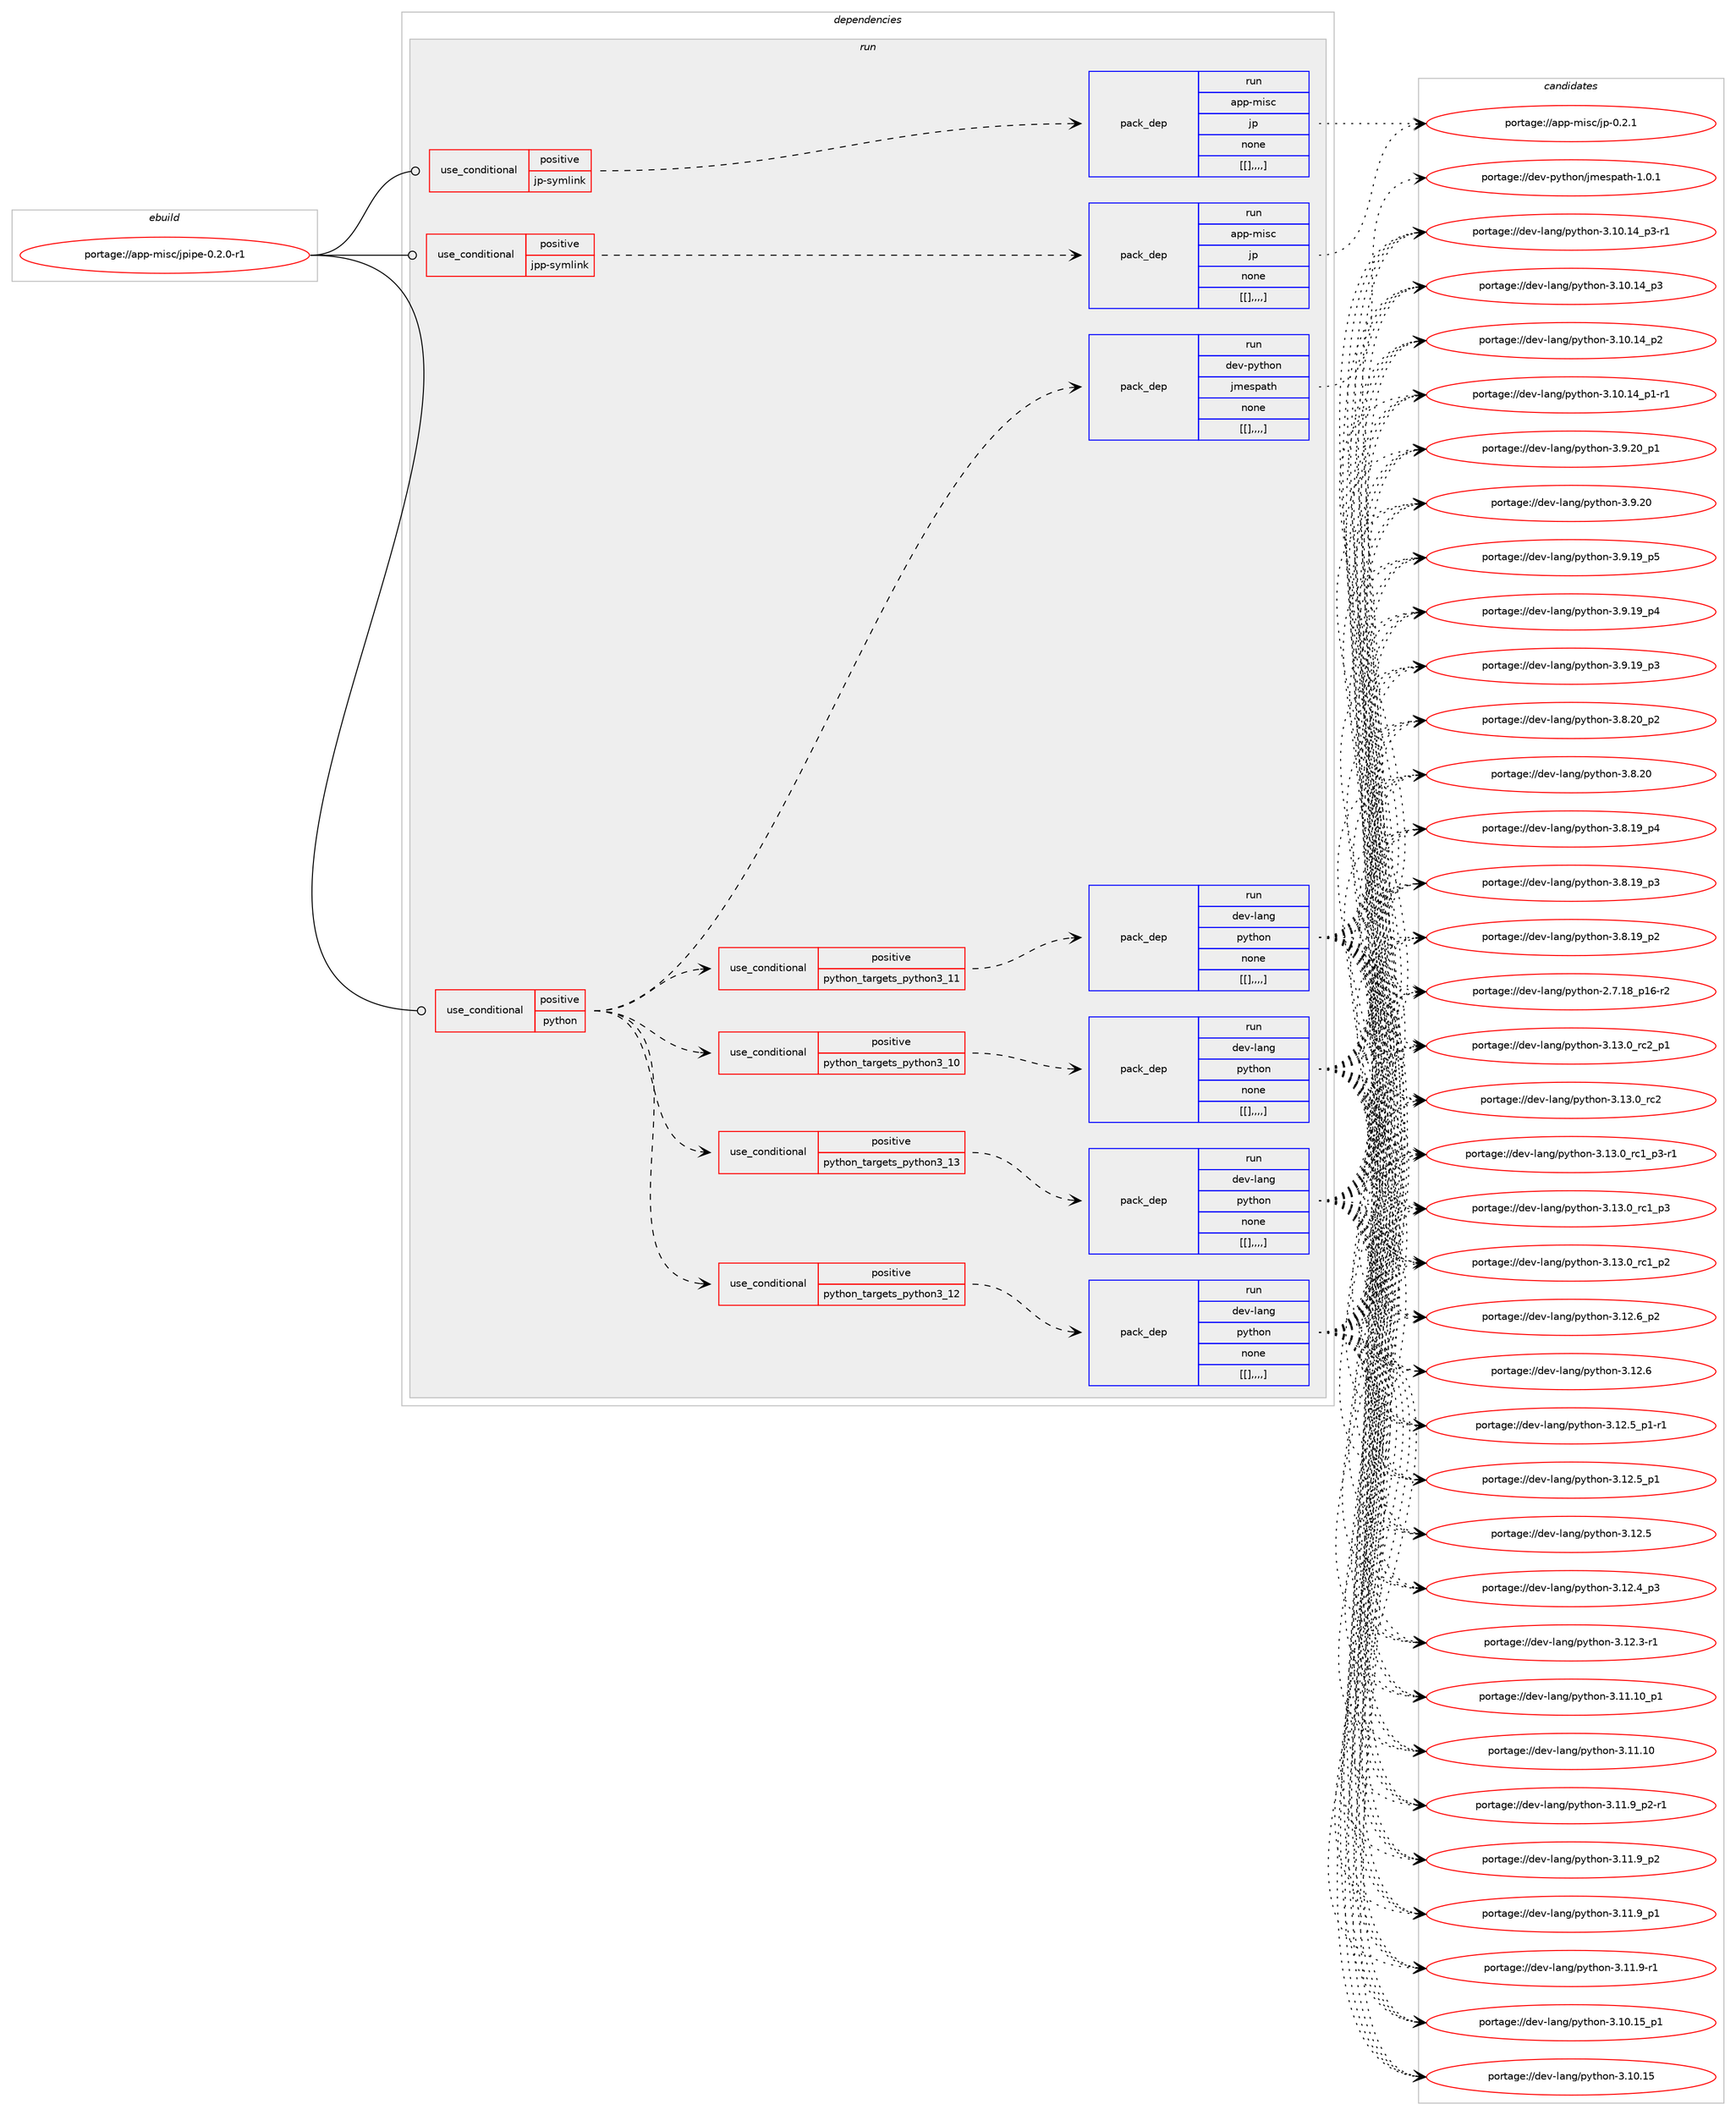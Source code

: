 digraph prolog {

# *************
# Graph options
# *************

newrank=true;
concentrate=true;
compound=true;
graph [rankdir=LR,fontname=Helvetica,fontsize=10,ranksep=1.5];#, ranksep=2.5, nodesep=0.2];
edge  [arrowhead=vee];
node  [fontname=Helvetica,fontsize=10];

# **********
# The ebuild
# **********

subgraph cluster_leftcol {
color=gray;
label=<<i>ebuild</i>>;
id [label="portage://app-misc/jpipe-0.2.0-r1", color=red, width=4, href="../app-misc/jpipe-0.2.0-r1.svg"];
}

# ****************
# The dependencies
# ****************

subgraph cluster_midcol {
color=gray;
label=<<i>dependencies</i>>;
subgraph cluster_compile {
fillcolor="#eeeeee";
style=filled;
label=<<i>compile</i>>;
}
subgraph cluster_compileandrun {
fillcolor="#eeeeee";
style=filled;
label=<<i>compile and run</i>>;
}
subgraph cluster_run {
fillcolor="#eeeeee";
style=filled;
label=<<i>run</i>>;
subgraph cond12513 {
dependency42598 [label=<<TABLE BORDER="0" CELLBORDER="1" CELLSPACING="0" CELLPADDING="4"><TR><TD ROWSPAN="3" CELLPADDING="10">use_conditional</TD></TR><TR><TD>positive</TD></TR><TR><TD>jp-symlink</TD></TR></TABLE>>, shape=none, color=red];
subgraph pack29690 {
dependency42599 [label=<<TABLE BORDER="0" CELLBORDER="1" CELLSPACING="0" CELLPADDING="4" WIDTH="220"><TR><TD ROWSPAN="6" CELLPADDING="30">pack_dep</TD></TR><TR><TD WIDTH="110">run</TD></TR><TR><TD>app-misc</TD></TR><TR><TD>jp</TD></TR><TR><TD>none</TD></TR><TR><TD>[[],,,,]</TD></TR></TABLE>>, shape=none, color=blue];
}
dependency42598:e -> dependency42599:w [weight=20,style="dashed",arrowhead="vee"];
}
id:e -> dependency42598:w [weight=20,style="solid",arrowhead="odot"];
subgraph cond12514 {
dependency42600 [label=<<TABLE BORDER="0" CELLBORDER="1" CELLSPACING="0" CELLPADDING="4"><TR><TD ROWSPAN="3" CELLPADDING="10">use_conditional</TD></TR><TR><TD>positive</TD></TR><TR><TD>jpp-symlink</TD></TR></TABLE>>, shape=none, color=red];
subgraph pack29691 {
dependency42601 [label=<<TABLE BORDER="0" CELLBORDER="1" CELLSPACING="0" CELLPADDING="4" WIDTH="220"><TR><TD ROWSPAN="6" CELLPADDING="30">pack_dep</TD></TR><TR><TD WIDTH="110">run</TD></TR><TR><TD>app-misc</TD></TR><TR><TD>jp</TD></TR><TR><TD>none</TD></TR><TR><TD>[[],,,,]</TD></TR></TABLE>>, shape=none, color=blue];
}
dependency42600:e -> dependency42601:w [weight=20,style="dashed",arrowhead="vee"];
}
id:e -> dependency42600:w [weight=20,style="solid",arrowhead="odot"];
subgraph cond12515 {
dependency42602 [label=<<TABLE BORDER="0" CELLBORDER="1" CELLSPACING="0" CELLPADDING="4"><TR><TD ROWSPAN="3" CELLPADDING="10">use_conditional</TD></TR><TR><TD>positive</TD></TR><TR><TD>python</TD></TR></TABLE>>, shape=none, color=red];
subgraph cond12516 {
dependency42603 [label=<<TABLE BORDER="0" CELLBORDER="1" CELLSPACING="0" CELLPADDING="4"><TR><TD ROWSPAN="3" CELLPADDING="10">use_conditional</TD></TR><TR><TD>positive</TD></TR><TR><TD>python_targets_python3_10</TD></TR></TABLE>>, shape=none, color=red];
subgraph pack29692 {
dependency42604 [label=<<TABLE BORDER="0" CELLBORDER="1" CELLSPACING="0" CELLPADDING="4" WIDTH="220"><TR><TD ROWSPAN="6" CELLPADDING="30">pack_dep</TD></TR><TR><TD WIDTH="110">run</TD></TR><TR><TD>dev-lang</TD></TR><TR><TD>python</TD></TR><TR><TD>none</TD></TR><TR><TD>[[],,,,]</TD></TR></TABLE>>, shape=none, color=blue];
}
dependency42603:e -> dependency42604:w [weight=20,style="dashed",arrowhead="vee"];
}
dependency42602:e -> dependency42603:w [weight=20,style="dashed",arrowhead="vee"];
subgraph cond12517 {
dependency42605 [label=<<TABLE BORDER="0" CELLBORDER="1" CELLSPACING="0" CELLPADDING="4"><TR><TD ROWSPAN="3" CELLPADDING="10">use_conditional</TD></TR><TR><TD>positive</TD></TR><TR><TD>python_targets_python3_11</TD></TR></TABLE>>, shape=none, color=red];
subgraph pack29693 {
dependency42606 [label=<<TABLE BORDER="0" CELLBORDER="1" CELLSPACING="0" CELLPADDING="4" WIDTH="220"><TR><TD ROWSPAN="6" CELLPADDING="30">pack_dep</TD></TR><TR><TD WIDTH="110">run</TD></TR><TR><TD>dev-lang</TD></TR><TR><TD>python</TD></TR><TR><TD>none</TD></TR><TR><TD>[[],,,,]</TD></TR></TABLE>>, shape=none, color=blue];
}
dependency42605:e -> dependency42606:w [weight=20,style="dashed",arrowhead="vee"];
}
dependency42602:e -> dependency42605:w [weight=20,style="dashed",arrowhead="vee"];
subgraph cond12518 {
dependency42607 [label=<<TABLE BORDER="0" CELLBORDER="1" CELLSPACING="0" CELLPADDING="4"><TR><TD ROWSPAN="3" CELLPADDING="10">use_conditional</TD></TR><TR><TD>positive</TD></TR><TR><TD>python_targets_python3_12</TD></TR></TABLE>>, shape=none, color=red];
subgraph pack29694 {
dependency42608 [label=<<TABLE BORDER="0" CELLBORDER="1" CELLSPACING="0" CELLPADDING="4" WIDTH="220"><TR><TD ROWSPAN="6" CELLPADDING="30">pack_dep</TD></TR><TR><TD WIDTH="110">run</TD></TR><TR><TD>dev-lang</TD></TR><TR><TD>python</TD></TR><TR><TD>none</TD></TR><TR><TD>[[],,,,]</TD></TR></TABLE>>, shape=none, color=blue];
}
dependency42607:e -> dependency42608:w [weight=20,style="dashed",arrowhead="vee"];
}
dependency42602:e -> dependency42607:w [weight=20,style="dashed",arrowhead="vee"];
subgraph cond12519 {
dependency42609 [label=<<TABLE BORDER="0" CELLBORDER="1" CELLSPACING="0" CELLPADDING="4"><TR><TD ROWSPAN="3" CELLPADDING="10">use_conditional</TD></TR><TR><TD>positive</TD></TR><TR><TD>python_targets_python3_13</TD></TR></TABLE>>, shape=none, color=red];
subgraph pack29695 {
dependency42610 [label=<<TABLE BORDER="0" CELLBORDER="1" CELLSPACING="0" CELLPADDING="4" WIDTH="220"><TR><TD ROWSPAN="6" CELLPADDING="30">pack_dep</TD></TR><TR><TD WIDTH="110">run</TD></TR><TR><TD>dev-lang</TD></TR><TR><TD>python</TD></TR><TR><TD>none</TD></TR><TR><TD>[[],,,,]</TD></TR></TABLE>>, shape=none, color=blue];
}
dependency42609:e -> dependency42610:w [weight=20,style="dashed",arrowhead="vee"];
}
dependency42602:e -> dependency42609:w [weight=20,style="dashed",arrowhead="vee"];
subgraph pack29696 {
dependency42611 [label=<<TABLE BORDER="0" CELLBORDER="1" CELLSPACING="0" CELLPADDING="4" WIDTH="220"><TR><TD ROWSPAN="6" CELLPADDING="30">pack_dep</TD></TR><TR><TD WIDTH="110">run</TD></TR><TR><TD>dev-python</TD></TR><TR><TD>jmespath</TD></TR><TR><TD>none</TD></TR><TR><TD>[[],,,,]</TD></TR></TABLE>>, shape=none, color=blue];
}
dependency42602:e -> dependency42611:w [weight=20,style="dashed",arrowhead="vee"];
}
id:e -> dependency42602:w [weight=20,style="solid",arrowhead="odot"];
}
}

# **************
# The candidates
# **************

subgraph cluster_choices {
rank=same;
color=gray;
label=<<i>candidates</i>>;

subgraph choice29690 {
color=black;
nodesep=1;
choice97112112451091051159947106112454846504649 [label="portage://app-misc/jp-0.2.1", color=red, width=4,href="../app-misc/jp-0.2.1.svg"];
dependency42599:e -> choice97112112451091051159947106112454846504649:w [style=dotted,weight="100"];
}
subgraph choice29691 {
color=black;
nodesep=1;
choice97112112451091051159947106112454846504649 [label="portage://app-misc/jp-0.2.1", color=red, width=4,href="../app-misc/jp-0.2.1.svg"];
dependency42601:e -> choice97112112451091051159947106112454846504649:w [style=dotted,weight="100"];
}
subgraph choice29692 {
color=black;
nodesep=1;
choice100101118451089711010347112121116104111110455146495146489511499509511249 [label="portage://dev-lang/python-3.13.0_rc2_p1", color=red, width=4,href="../dev-lang/python-3.13.0_rc2_p1.svg"];
choice10010111845108971101034711212111610411111045514649514648951149950 [label="portage://dev-lang/python-3.13.0_rc2", color=red, width=4,href="../dev-lang/python-3.13.0_rc2.svg"];
choice1001011184510897110103471121211161041111104551464951464895114994995112514511449 [label="portage://dev-lang/python-3.13.0_rc1_p3-r1", color=red, width=4,href="../dev-lang/python-3.13.0_rc1_p3-r1.svg"];
choice100101118451089711010347112121116104111110455146495146489511499499511251 [label="portage://dev-lang/python-3.13.0_rc1_p3", color=red, width=4,href="../dev-lang/python-3.13.0_rc1_p3.svg"];
choice100101118451089711010347112121116104111110455146495146489511499499511250 [label="portage://dev-lang/python-3.13.0_rc1_p2", color=red, width=4,href="../dev-lang/python-3.13.0_rc1_p2.svg"];
choice100101118451089711010347112121116104111110455146495046549511250 [label="portage://dev-lang/python-3.12.6_p2", color=red, width=4,href="../dev-lang/python-3.12.6_p2.svg"];
choice10010111845108971101034711212111610411111045514649504654 [label="portage://dev-lang/python-3.12.6", color=red, width=4,href="../dev-lang/python-3.12.6.svg"];
choice1001011184510897110103471121211161041111104551464950465395112494511449 [label="portage://dev-lang/python-3.12.5_p1-r1", color=red, width=4,href="../dev-lang/python-3.12.5_p1-r1.svg"];
choice100101118451089711010347112121116104111110455146495046539511249 [label="portage://dev-lang/python-3.12.5_p1", color=red, width=4,href="../dev-lang/python-3.12.5_p1.svg"];
choice10010111845108971101034711212111610411111045514649504653 [label="portage://dev-lang/python-3.12.5", color=red, width=4,href="../dev-lang/python-3.12.5.svg"];
choice100101118451089711010347112121116104111110455146495046529511251 [label="portage://dev-lang/python-3.12.4_p3", color=red, width=4,href="../dev-lang/python-3.12.4_p3.svg"];
choice100101118451089711010347112121116104111110455146495046514511449 [label="portage://dev-lang/python-3.12.3-r1", color=red, width=4,href="../dev-lang/python-3.12.3-r1.svg"];
choice10010111845108971101034711212111610411111045514649494649489511249 [label="portage://dev-lang/python-3.11.10_p1", color=red, width=4,href="../dev-lang/python-3.11.10_p1.svg"];
choice1001011184510897110103471121211161041111104551464949464948 [label="portage://dev-lang/python-3.11.10", color=red, width=4,href="../dev-lang/python-3.11.10.svg"];
choice1001011184510897110103471121211161041111104551464949465795112504511449 [label="portage://dev-lang/python-3.11.9_p2-r1", color=red, width=4,href="../dev-lang/python-3.11.9_p2-r1.svg"];
choice100101118451089711010347112121116104111110455146494946579511250 [label="portage://dev-lang/python-3.11.9_p2", color=red, width=4,href="../dev-lang/python-3.11.9_p2.svg"];
choice100101118451089711010347112121116104111110455146494946579511249 [label="portage://dev-lang/python-3.11.9_p1", color=red, width=4,href="../dev-lang/python-3.11.9_p1.svg"];
choice100101118451089711010347112121116104111110455146494946574511449 [label="portage://dev-lang/python-3.11.9-r1", color=red, width=4,href="../dev-lang/python-3.11.9-r1.svg"];
choice10010111845108971101034711212111610411111045514649484649539511249 [label="portage://dev-lang/python-3.10.15_p1", color=red, width=4,href="../dev-lang/python-3.10.15_p1.svg"];
choice1001011184510897110103471121211161041111104551464948464953 [label="portage://dev-lang/python-3.10.15", color=red, width=4,href="../dev-lang/python-3.10.15.svg"];
choice100101118451089711010347112121116104111110455146494846495295112514511449 [label="portage://dev-lang/python-3.10.14_p3-r1", color=red, width=4,href="../dev-lang/python-3.10.14_p3-r1.svg"];
choice10010111845108971101034711212111610411111045514649484649529511251 [label="portage://dev-lang/python-3.10.14_p3", color=red, width=4,href="../dev-lang/python-3.10.14_p3.svg"];
choice10010111845108971101034711212111610411111045514649484649529511250 [label="portage://dev-lang/python-3.10.14_p2", color=red, width=4,href="../dev-lang/python-3.10.14_p2.svg"];
choice100101118451089711010347112121116104111110455146494846495295112494511449 [label="portage://dev-lang/python-3.10.14_p1-r1", color=red, width=4,href="../dev-lang/python-3.10.14_p1-r1.svg"];
choice100101118451089711010347112121116104111110455146574650489511249 [label="portage://dev-lang/python-3.9.20_p1", color=red, width=4,href="../dev-lang/python-3.9.20_p1.svg"];
choice10010111845108971101034711212111610411111045514657465048 [label="portage://dev-lang/python-3.9.20", color=red, width=4,href="../dev-lang/python-3.9.20.svg"];
choice100101118451089711010347112121116104111110455146574649579511253 [label="portage://dev-lang/python-3.9.19_p5", color=red, width=4,href="../dev-lang/python-3.9.19_p5.svg"];
choice100101118451089711010347112121116104111110455146574649579511252 [label="portage://dev-lang/python-3.9.19_p4", color=red, width=4,href="../dev-lang/python-3.9.19_p4.svg"];
choice100101118451089711010347112121116104111110455146574649579511251 [label="portage://dev-lang/python-3.9.19_p3", color=red, width=4,href="../dev-lang/python-3.9.19_p3.svg"];
choice100101118451089711010347112121116104111110455146564650489511250 [label="portage://dev-lang/python-3.8.20_p2", color=red, width=4,href="../dev-lang/python-3.8.20_p2.svg"];
choice10010111845108971101034711212111610411111045514656465048 [label="portage://dev-lang/python-3.8.20", color=red, width=4,href="../dev-lang/python-3.8.20.svg"];
choice100101118451089711010347112121116104111110455146564649579511252 [label="portage://dev-lang/python-3.8.19_p4", color=red, width=4,href="../dev-lang/python-3.8.19_p4.svg"];
choice100101118451089711010347112121116104111110455146564649579511251 [label="portage://dev-lang/python-3.8.19_p3", color=red, width=4,href="../dev-lang/python-3.8.19_p3.svg"];
choice100101118451089711010347112121116104111110455146564649579511250 [label="portage://dev-lang/python-3.8.19_p2", color=red, width=4,href="../dev-lang/python-3.8.19_p2.svg"];
choice100101118451089711010347112121116104111110455046554649569511249544511450 [label="portage://dev-lang/python-2.7.18_p16-r2", color=red, width=4,href="../dev-lang/python-2.7.18_p16-r2.svg"];
dependency42604:e -> choice100101118451089711010347112121116104111110455146495146489511499509511249:w [style=dotted,weight="100"];
dependency42604:e -> choice10010111845108971101034711212111610411111045514649514648951149950:w [style=dotted,weight="100"];
dependency42604:e -> choice1001011184510897110103471121211161041111104551464951464895114994995112514511449:w [style=dotted,weight="100"];
dependency42604:e -> choice100101118451089711010347112121116104111110455146495146489511499499511251:w [style=dotted,weight="100"];
dependency42604:e -> choice100101118451089711010347112121116104111110455146495146489511499499511250:w [style=dotted,weight="100"];
dependency42604:e -> choice100101118451089711010347112121116104111110455146495046549511250:w [style=dotted,weight="100"];
dependency42604:e -> choice10010111845108971101034711212111610411111045514649504654:w [style=dotted,weight="100"];
dependency42604:e -> choice1001011184510897110103471121211161041111104551464950465395112494511449:w [style=dotted,weight="100"];
dependency42604:e -> choice100101118451089711010347112121116104111110455146495046539511249:w [style=dotted,weight="100"];
dependency42604:e -> choice10010111845108971101034711212111610411111045514649504653:w [style=dotted,weight="100"];
dependency42604:e -> choice100101118451089711010347112121116104111110455146495046529511251:w [style=dotted,weight="100"];
dependency42604:e -> choice100101118451089711010347112121116104111110455146495046514511449:w [style=dotted,weight="100"];
dependency42604:e -> choice10010111845108971101034711212111610411111045514649494649489511249:w [style=dotted,weight="100"];
dependency42604:e -> choice1001011184510897110103471121211161041111104551464949464948:w [style=dotted,weight="100"];
dependency42604:e -> choice1001011184510897110103471121211161041111104551464949465795112504511449:w [style=dotted,weight="100"];
dependency42604:e -> choice100101118451089711010347112121116104111110455146494946579511250:w [style=dotted,weight="100"];
dependency42604:e -> choice100101118451089711010347112121116104111110455146494946579511249:w [style=dotted,weight="100"];
dependency42604:e -> choice100101118451089711010347112121116104111110455146494946574511449:w [style=dotted,weight="100"];
dependency42604:e -> choice10010111845108971101034711212111610411111045514649484649539511249:w [style=dotted,weight="100"];
dependency42604:e -> choice1001011184510897110103471121211161041111104551464948464953:w [style=dotted,weight="100"];
dependency42604:e -> choice100101118451089711010347112121116104111110455146494846495295112514511449:w [style=dotted,weight="100"];
dependency42604:e -> choice10010111845108971101034711212111610411111045514649484649529511251:w [style=dotted,weight="100"];
dependency42604:e -> choice10010111845108971101034711212111610411111045514649484649529511250:w [style=dotted,weight="100"];
dependency42604:e -> choice100101118451089711010347112121116104111110455146494846495295112494511449:w [style=dotted,weight="100"];
dependency42604:e -> choice100101118451089711010347112121116104111110455146574650489511249:w [style=dotted,weight="100"];
dependency42604:e -> choice10010111845108971101034711212111610411111045514657465048:w [style=dotted,weight="100"];
dependency42604:e -> choice100101118451089711010347112121116104111110455146574649579511253:w [style=dotted,weight="100"];
dependency42604:e -> choice100101118451089711010347112121116104111110455146574649579511252:w [style=dotted,weight="100"];
dependency42604:e -> choice100101118451089711010347112121116104111110455146574649579511251:w [style=dotted,weight="100"];
dependency42604:e -> choice100101118451089711010347112121116104111110455146564650489511250:w [style=dotted,weight="100"];
dependency42604:e -> choice10010111845108971101034711212111610411111045514656465048:w [style=dotted,weight="100"];
dependency42604:e -> choice100101118451089711010347112121116104111110455146564649579511252:w [style=dotted,weight="100"];
dependency42604:e -> choice100101118451089711010347112121116104111110455146564649579511251:w [style=dotted,weight="100"];
dependency42604:e -> choice100101118451089711010347112121116104111110455146564649579511250:w [style=dotted,weight="100"];
dependency42604:e -> choice100101118451089711010347112121116104111110455046554649569511249544511450:w [style=dotted,weight="100"];
}
subgraph choice29693 {
color=black;
nodesep=1;
choice100101118451089711010347112121116104111110455146495146489511499509511249 [label="portage://dev-lang/python-3.13.0_rc2_p1", color=red, width=4,href="../dev-lang/python-3.13.0_rc2_p1.svg"];
choice10010111845108971101034711212111610411111045514649514648951149950 [label="portage://dev-lang/python-3.13.0_rc2", color=red, width=4,href="../dev-lang/python-3.13.0_rc2.svg"];
choice1001011184510897110103471121211161041111104551464951464895114994995112514511449 [label="portage://dev-lang/python-3.13.0_rc1_p3-r1", color=red, width=4,href="../dev-lang/python-3.13.0_rc1_p3-r1.svg"];
choice100101118451089711010347112121116104111110455146495146489511499499511251 [label="portage://dev-lang/python-3.13.0_rc1_p3", color=red, width=4,href="../dev-lang/python-3.13.0_rc1_p3.svg"];
choice100101118451089711010347112121116104111110455146495146489511499499511250 [label="portage://dev-lang/python-3.13.0_rc1_p2", color=red, width=4,href="../dev-lang/python-3.13.0_rc1_p2.svg"];
choice100101118451089711010347112121116104111110455146495046549511250 [label="portage://dev-lang/python-3.12.6_p2", color=red, width=4,href="../dev-lang/python-3.12.6_p2.svg"];
choice10010111845108971101034711212111610411111045514649504654 [label="portage://dev-lang/python-3.12.6", color=red, width=4,href="../dev-lang/python-3.12.6.svg"];
choice1001011184510897110103471121211161041111104551464950465395112494511449 [label="portage://dev-lang/python-3.12.5_p1-r1", color=red, width=4,href="../dev-lang/python-3.12.5_p1-r1.svg"];
choice100101118451089711010347112121116104111110455146495046539511249 [label="portage://dev-lang/python-3.12.5_p1", color=red, width=4,href="../dev-lang/python-3.12.5_p1.svg"];
choice10010111845108971101034711212111610411111045514649504653 [label="portage://dev-lang/python-3.12.5", color=red, width=4,href="../dev-lang/python-3.12.5.svg"];
choice100101118451089711010347112121116104111110455146495046529511251 [label="portage://dev-lang/python-3.12.4_p3", color=red, width=4,href="../dev-lang/python-3.12.4_p3.svg"];
choice100101118451089711010347112121116104111110455146495046514511449 [label="portage://dev-lang/python-3.12.3-r1", color=red, width=4,href="../dev-lang/python-3.12.3-r1.svg"];
choice10010111845108971101034711212111610411111045514649494649489511249 [label="portage://dev-lang/python-3.11.10_p1", color=red, width=4,href="../dev-lang/python-3.11.10_p1.svg"];
choice1001011184510897110103471121211161041111104551464949464948 [label="portage://dev-lang/python-3.11.10", color=red, width=4,href="../dev-lang/python-3.11.10.svg"];
choice1001011184510897110103471121211161041111104551464949465795112504511449 [label="portage://dev-lang/python-3.11.9_p2-r1", color=red, width=4,href="../dev-lang/python-3.11.9_p2-r1.svg"];
choice100101118451089711010347112121116104111110455146494946579511250 [label="portage://dev-lang/python-3.11.9_p2", color=red, width=4,href="../dev-lang/python-3.11.9_p2.svg"];
choice100101118451089711010347112121116104111110455146494946579511249 [label="portage://dev-lang/python-3.11.9_p1", color=red, width=4,href="../dev-lang/python-3.11.9_p1.svg"];
choice100101118451089711010347112121116104111110455146494946574511449 [label="portage://dev-lang/python-3.11.9-r1", color=red, width=4,href="../dev-lang/python-3.11.9-r1.svg"];
choice10010111845108971101034711212111610411111045514649484649539511249 [label="portage://dev-lang/python-3.10.15_p1", color=red, width=4,href="../dev-lang/python-3.10.15_p1.svg"];
choice1001011184510897110103471121211161041111104551464948464953 [label="portage://dev-lang/python-3.10.15", color=red, width=4,href="../dev-lang/python-3.10.15.svg"];
choice100101118451089711010347112121116104111110455146494846495295112514511449 [label="portage://dev-lang/python-3.10.14_p3-r1", color=red, width=4,href="../dev-lang/python-3.10.14_p3-r1.svg"];
choice10010111845108971101034711212111610411111045514649484649529511251 [label="portage://dev-lang/python-3.10.14_p3", color=red, width=4,href="../dev-lang/python-3.10.14_p3.svg"];
choice10010111845108971101034711212111610411111045514649484649529511250 [label="portage://dev-lang/python-3.10.14_p2", color=red, width=4,href="../dev-lang/python-3.10.14_p2.svg"];
choice100101118451089711010347112121116104111110455146494846495295112494511449 [label="portage://dev-lang/python-3.10.14_p1-r1", color=red, width=4,href="../dev-lang/python-3.10.14_p1-r1.svg"];
choice100101118451089711010347112121116104111110455146574650489511249 [label="portage://dev-lang/python-3.9.20_p1", color=red, width=4,href="../dev-lang/python-3.9.20_p1.svg"];
choice10010111845108971101034711212111610411111045514657465048 [label="portage://dev-lang/python-3.9.20", color=red, width=4,href="../dev-lang/python-3.9.20.svg"];
choice100101118451089711010347112121116104111110455146574649579511253 [label="portage://dev-lang/python-3.9.19_p5", color=red, width=4,href="../dev-lang/python-3.9.19_p5.svg"];
choice100101118451089711010347112121116104111110455146574649579511252 [label="portage://dev-lang/python-3.9.19_p4", color=red, width=4,href="../dev-lang/python-3.9.19_p4.svg"];
choice100101118451089711010347112121116104111110455146574649579511251 [label="portage://dev-lang/python-3.9.19_p3", color=red, width=4,href="../dev-lang/python-3.9.19_p3.svg"];
choice100101118451089711010347112121116104111110455146564650489511250 [label="portage://dev-lang/python-3.8.20_p2", color=red, width=4,href="../dev-lang/python-3.8.20_p2.svg"];
choice10010111845108971101034711212111610411111045514656465048 [label="portage://dev-lang/python-3.8.20", color=red, width=4,href="../dev-lang/python-3.8.20.svg"];
choice100101118451089711010347112121116104111110455146564649579511252 [label="portage://dev-lang/python-3.8.19_p4", color=red, width=4,href="../dev-lang/python-3.8.19_p4.svg"];
choice100101118451089711010347112121116104111110455146564649579511251 [label="portage://dev-lang/python-3.8.19_p3", color=red, width=4,href="../dev-lang/python-3.8.19_p3.svg"];
choice100101118451089711010347112121116104111110455146564649579511250 [label="portage://dev-lang/python-3.8.19_p2", color=red, width=4,href="../dev-lang/python-3.8.19_p2.svg"];
choice100101118451089711010347112121116104111110455046554649569511249544511450 [label="portage://dev-lang/python-2.7.18_p16-r2", color=red, width=4,href="../dev-lang/python-2.7.18_p16-r2.svg"];
dependency42606:e -> choice100101118451089711010347112121116104111110455146495146489511499509511249:w [style=dotted,weight="100"];
dependency42606:e -> choice10010111845108971101034711212111610411111045514649514648951149950:w [style=dotted,weight="100"];
dependency42606:e -> choice1001011184510897110103471121211161041111104551464951464895114994995112514511449:w [style=dotted,weight="100"];
dependency42606:e -> choice100101118451089711010347112121116104111110455146495146489511499499511251:w [style=dotted,weight="100"];
dependency42606:e -> choice100101118451089711010347112121116104111110455146495146489511499499511250:w [style=dotted,weight="100"];
dependency42606:e -> choice100101118451089711010347112121116104111110455146495046549511250:w [style=dotted,weight="100"];
dependency42606:e -> choice10010111845108971101034711212111610411111045514649504654:w [style=dotted,weight="100"];
dependency42606:e -> choice1001011184510897110103471121211161041111104551464950465395112494511449:w [style=dotted,weight="100"];
dependency42606:e -> choice100101118451089711010347112121116104111110455146495046539511249:w [style=dotted,weight="100"];
dependency42606:e -> choice10010111845108971101034711212111610411111045514649504653:w [style=dotted,weight="100"];
dependency42606:e -> choice100101118451089711010347112121116104111110455146495046529511251:w [style=dotted,weight="100"];
dependency42606:e -> choice100101118451089711010347112121116104111110455146495046514511449:w [style=dotted,weight="100"];
dependency42606:e -> choice10010111845108971101034711212111610411111045514649494649489511249:w [style=dotted,weight="100"];
dependency42606:e -> choice1001011184510897110103471121211161041111104551464949464948:w [style=dotted,weight="100"];
dependency42606:e -> choice1001011184510897110103471121211161041111104551464949465795112504511449:w [style=dotted,weight="100"];
dependency42606:e -> choice100101118451089711010347112121116104111110455146494946579511250:w [style=dotted,weight="100"];
dependency42606:e -> choice100101118451089711010347112121116104111110455146494946579511249:w [style=dotted,weight="100"];
dependency42606:e -> choice100101118451089711010347112121116104111110455146494946574511449:w [style=dotted,weight="100"];
dependency42606:e -> choice10010111845108971101034711212111610411111045514649484649539511249:w [style=dotted,weight="100"];
dependency42606:e -> choice1001011184510897110103471121211161041111104551464948464953:w [style=dotted,weight="100"];
dependency42606:e -> choice100101118451089711010347112121116104111110455146494846495295112514511449:w [style=dotted,weight="100"];
dependency42606:e -> choice10010111845108971101034711212111610411111045514649484649529511251:w [style=dotted,weight="100"];
dependency42606:e -> choice10010111845108971101034711212111610411111045514649484649529511250:w [style=dotted,weight="100"];
dependency42606:e -> choice100101118451089711010347112121116104111110455146494846495295112494511449:w [style=dotted,weight="100"];
dependency42606:e -> choice100101118451089711010347112121116104111110455146574650489511249:w [style=dotted,weight="100"];
dependency42606:e -> choice10010111845108971101034711212111610411111045514657465048:w [style=dotted,weight="100"];
dependency42606:e -> choice100101118451089711010347112121116104111110455146574649579511253:w [style=dotted,weight="100"];
dependency42606:e -> choice100101118451089711010347112121116104111110455146574649579511252:w [style=dotted,weight="100"];
dependency42606:e -> choice100101118451089711010347112121116104111110455146574649579511251:w [style=dotted,weight="100"];
dependency42606:e -> choice100101118451089711010347112121116104111110455146564650489511250:w [style=dotted,weight="100"];
dependency42606:e -> choice10010111845108971101034711212111610411111045514656465048:w [style=dotted,weight="100"];
dependency42606:e -> choice100101118451089711010347112121116104111110455146564649579511252:w [style=dotted,weight="100"];
dependency42606:e -> choice100101118451089711010347112121116104111110455146564649579511251:w [style=dotted,weight="100"];
dependency42606:e -> choice100101118451089711010347112121116104111110455146564649579511250:w [style=dotted,weight="100"];
dependency42606:e -> choice100101118451089711010347112121116104111110455046554649569511249544511450:w [style=dotted,weight="100"];
}
subgraph choice29694 {
color=black;
nodesep=1;
choice100101118451089711010347112121116104111110455146495146489511499509511249 [label="portage://dev-lang/python-3.13.0_rc2_p1", color=red, width=4,href="../dev-lang/python-3.13.0_rc2_p1.svg"];
choice10010111845108971101034711212111610411111045514649514648951149950 [label="portage://dev-lang/python-3.13.0_rc2", color=red, width=4,href="../dev-lang/python-3.13.0_rc2.svg"];
choice1001011184510897110103471121211161041111104551464951464895114994995112514511449 [label="portage://dev-lang/python-3.13.0_rc1_p3-r1", color=red, width=4,href="../dev-lang/python-3.13.0_rc1_p3-r1.svg"];
choice100101118451089711010347112121116104111110455146495146489511499499511251 [label="portage://dev-lang/python-3.13.0_rc1_p3", color=red, width=4,href="../dev-lang/python-3.13.0_rc1_p3.svg"];
choice100101118451089711010347112121116104111110455146495146489511499499511250 [label="portage://dev-lang/python-3.13.0_rc1_p2", color=red, width=4,href="../dev-lang/python-3.13.0_rc1_p2.svg"];
choice100101118451089711010347112121116104111110455146495046549511250 [label="portage://dev-lang/python-3.12.6_p2", color=red, width=4,href="../dev-lang/python-3.12.6_p2.svg"];
choice10010111845108971101034711212111610411111045514649504654 [label="portage://dev-lang/python-3.12.6", color=red, width=4,href="../dev-lang/python-3.12.6.svg"];
choice1001011184510897110103471121211161041111104551464950465395112494511449 [label="portage://dev-lang/python-3.12.5_p1-r1", color=red, width=4,href="../dev-lang/python-3.12.5_p1-r1.svg"];
choice100101118451089711010347112121116104111110455146495046539511249 [label="portage://dev-lang/python-3.12.5_p1", color=red, width=4,href="../dev-lang/python-3.12.5_p1.svg"];
choice10010111845108971101034711212111610411111045514649504653 [label="portage://dev-lang/python-3.12.5", color=red, width=4,href="../dev-lang/python-3.12.5.svg"];
choice100101118451089711010347112121116104111110455146495046529511251 [label="portage://dev-lang/python-3.12.4_p3", color=red, width=4,href="../dev-lang/python-3.12.4_p3.svg"];
choice100101118451089711010347112121116104111110455146495046514511449 [label="portage://dev-lang/python-3.12.3-r1", color=red, width=4,href="../dev-lang/python-3.12.3-r1.svg"];
choice10010111845108971101034711212111610411111045514649494649489511249 [label="portage://dev-lang/python-3.11.10_p1", color=red, width=4,href="../dev-lang/python-3.11.10_p1.svg"];
choice1001011184510897110103471121211161041111104551464949464948 [label="portage://dev-lang/python-3.11.10", color=red, width=4,href="../dev-lang/python-3.11.10.svg"];
choice1001011184510897110103471121211161041111104551464949465795112504511449 [label="portage://dev-lang/python-3.11.9_p2-r1", color=red, width=4,href="../dev-lang/python-3.11.9_p2-r1.svg"];
choice100101118451089711010347112121116104111110455146494946579511250 [label="portage://dev-lang/python-3.11.9_p2", color=red, width=4,href="../dev-lang/python-3.11.9_p2.svg"];
choice100101118451089711010347112121116104111110455146494946579511249 [label="portage://dev-lang/python-3.11.9_p1", color=red, width=4,href="../dev-lang/python-3.11.9_p1.svg"];
choice100101118451089711010347112121116104111110455146494946574511449 [label="portage://dev-lang/python-3.11.9-r1", color=red, width=4,href="../dev-lang/python-3.11.9-r1.svg"];
choice10010111845108971101034711212111610411111045514649484649539511249 [label="portage://dev-lang/python-3.10.15_p1", color=red, width=4,href="../dev-lang/python-3.10.15_p1.svg"];
choice1001011184510897110103471121211161041111104551464948464953 [label="portage://dev-lang/python-3.10.15", color=red, width=4,href="../dev-lang/python-3.10.15.svg"];
choice100101118451089711010347112121116104111110455146494846495295112514511449 [label="portage://dev-lang/python-3.10.14_p3-r1", color=red, width=4,href="../dev-lang/python-3.10.14_p3-r1.svg"];
choice10010111845108971101034711212111610411111045514649484649529511251 [label="portage://dev-lang/python-3.10.14_p3", color=red, width=4,href="../dev-lang/python-3.10.14_p3.svg"];
choice10010111845108971101034711212111610411111045514649484649529511250 [label="portage://dev-lang/python-3.10.14_p2", color=red, width=4,href="../dev-lang/python-3.10.14_p2.svg"];
choice100101118451089711010347112121116104111110455146494846495295112494511449 [label="portage://dev-lang/python-3.10.14_p1-r1", color=red, width=4,href="../dev-lang/python-3.10.14_p1-r1.svg"];
choice100101118451089711010347112121116104111110455146574650489511249 [label="portage://dev-lang/python-3.9.20_p1", color=red, width=4,href="../dev-lang/python-3.9.20_p1.svg"];
choice10010111845108971101034711212111610411111045514657465048 [label="portage://dev-lang/python-3.9.20", color=red, width=4,href="../dev-lang/python-3.9.20.svg"];
choice100101118451089711010347112121116104111110455146574649579511253 [label="portage://dev-lang/python-3.9.19_p5", color=red, width=4,href="../dev-lang/python-3.9.19_p5.svg"];
choice100101118451089711010347112121116104111110455146574649579511252 [label="portage://dev-lang/python-3.9.19_p4", color=red, width=4,href="../dev-lang/python-3.9.19_p4.svg"];
choice100101118451089711010347112121116104111110455146574649579511251 [label="portage://dev-lang/python-3.9.19_p3", color=red, width=4,href="../dev-lang/python-3.9.19_p3.svg"];
choice100101118451089711010347112121116104111110455146564650489511250 [label="portage://dev-lang/python-3.8.20_p2", color=red, width=4,href="../dev-lang/python-3.8.20_p2.svg"];
choice10010111845108971101034711212111610411111045514656465048 [label="portage://dev-lang/python-3.8.20", color=red, width=4,href="../dev-lang/python-3.8.20.svg"];
choice100101118451089711010347112121116104111110455146564649579511252 [label="portage://dev-lang/python-3.8.19_p4", color=red, width=4,href="../dev-lang/python-3.8.19_p4.svg"];
choice100101118451089711010347112121116104111110455146564649579511251 [label="portage://dev-lang/python-3.8.19_p3", color=red, width=4,href="../dev-lang/python-3.8.19_p3.svg"];
choice100101118451089711010347112121116104111110455146564649579511250 [label="portage://dev-lang/python-3.8.19_p2", color=red, width=4,href="../dev-lang/python-3.8.19_p2.svg"];
choice100101118451089711010347112121116104111110455046554649569511249544511450 [label="portage://dev-lang/python-2.7.18_p16-r2", color=red, width=4,href="../dev-lang/python-2.7.18_p16-r2.svg"];
dependency42608:e -> choice100101118451089711010347112121116104111110455146495146489511499509511249:w [style=dotted,weight="100"];
dependency42608:e -> choice10010111845108971101034711212111610411111045514649514648951149950:w [style=dotted,weight="100"];
dependency42608:e -> choice1001011184510897110103471121211161041111104551464951464895114994995112514511449:w [style=dotted,weight="100"];
dependency42608:e -> choice100101118451089711010347112121116104111110455146495146489511499499511251:w [style=dotted,weight="100"];
dependency42608:e -> choice100101118451089711010347112121116104111110455146495146489511499499511250:w [style=dotted,weight="100"];
dependency42608:e -> choice100101118451089711010347112121116104111110455146495046549511250:w [style=dotted,weight="100"];
dependency42608:e -> choice10010111845108971101034711212111610411111045514649504654:w [style=dotted,weight="100"];
dependency42608:e -> choice1001011184510897110103471121211161041111104551464950465395112494511449:w [style=dotted,weight="100"];
dependency42608:e -> choice100101118451089711010347112121116104111110455146495046539511249:w [style=dotted,weight="100"];
dependency42608:e -> choice10010111845108971101034711212111610411111045514649504653:w [style=dotted,weight="100"];
dependency42608:e -> choice100101118451089711010347112121116104111110455146495046529511251:w [style=dotted,weight="100"];
dependency42608:e -> choice100101118451089711010347112121116104111110455146495046514511449:w [style=dotted,weight="100"];
dependency42608:e -> choice10010111845108971101034711212111610411111045514649494649489511249:w [style=dotted,weight="100"];
dependency42608:e -> choice1001011184510897110103471121211161041111104551464949464948:w [style=dotted,weight="100"];
dependency42608:e -> choice1001011184510897110103471121211161041111104551464949465795112504511449:w [style=dotted,weight="100"];
dependency42608:e -> choice100101118451089711010347112121116104111110455146494946579511250:w [style=dotted,weight="100"];
dependency42608:e -> choice100101118451089711010347112121116104111110455146494946579511249:w [style=dotted,weight="100"];
dependency42608:e -> choice100101118451089711010347112121116104111110455146494946574511449:w [style=dotted,weight="100"];
dependency42608:e -> choice10010111845108971101034711212111610411111045514649484649539511249:w [style=dotted,weight="100"];
dependency42608:e -> choice1001011184510897110103471121211161041111104551464948464953:w [style=dotted,weight="100"];
dependency42608:e -> choice100101118451089711010347112121116104111110455146494846495295112514511449:w [style=dotted,weight="100"];
dependency42608:e -> choice10010111845108971101034711212111610411111045514649484649529511251:w [style=dotted,weight="100"];
dependency42608:e -> choice10010111845108971101034711212111610411111045514649484649529511250:w [style=dotted,weight="100"];
dependency42608:e -> choice100101118451089711010347112121116104111110455146494846495295112494511449:w [style=dotted,weight="100"];
dependency42608:e -> choice100101118451089711010347112121116104111110455146574650489511249:w [style=dotted,weight="100"];
dependency42608:e -> choice10010111845108971101034711212111610411111045514657465048:w [style=dotted,weight="100"];
dependency42608:e -> choice100101118451089711010347112121116104111110455146574649579511253:w [style=dotted,weight="100"];
dependency42608:e -> choice100101118451089711010347112121116104111110455146574649579511252:w [style=dotted,weight="100"];
dependency42608:e -> choice100101118451089711010347112121116104111110455146574649579511251:w [style=dotted,weight="100"];
dependency42608:e -> choice100101118451089711010347112121116104111110455146564650489511250:w [style=dotted,weight="100"];
dependency42608:e -> choice10010111845108971101034711212111610411111045514656465048:w [style=dotted,weight="100"];
dependency42608:e -> choice100101118451089711010347112121116104111110455146564649579511252:w [style=dotted,weight="100"];
dependency42608:e -> choice100101118451089711010347112121116104111110455146564649579511251:w [style=dotted,weight="100"];
dependency42608:e -> choice100101118451089711010347112121116104111110455146564649579511250:w [style=dotted,weight="100"];
dependency42608:e -> choice100101118451089711010347112121116104111110455046554649569511249544511450:w [style=dotted,weight="100"];
}
subgraph choice29695 {
color=black;
nodesep=1;
choice100101118451089711010347112121116104111110455146495146489511499509511249 [label="portage://dev-lang/python-3.13.0_rc2_p1", color=red, width=4,href="../dev-lang/python-3.13.0_rc2_p1.svg"];
choice10010111845108971101034711212111610411111045514649514648951149950 [label="portage://dev-lang/python-3.13.0_rc2", color=red, width=4,href="../dev-lang/python-3.13.0_rc2.svg"];
choice1001011184510897110103471121211161041111104551464951464895114994995112514511449 [label="portage://dev-lang/python-3.13.0_rc1_p3-r1", color=red, width=4,href="../dev-lang/python-3.13.0_rc1_p3-r1.svg"];
choice100101118451089711010347112121116104111110455146495146489511499499511251 [label="portage://dev-lang/python-3.13.0_rc1_p3", color=red, width=4,href="../dev-lang/python-3.13.0_rc1_p3.svg"];
choice100101118451089711010347112121116104111110455146495146489511499499511250 [label="portage://dev-lang/python-3.13.0_rc1_p2", color=red, width=4,href="../dev-lang/python-3.13.0_rc1_p2.svg"];
choice100101118451089711010347112121116104111110455146495046549511250 [label="portage://dev-lang/python-3.12.6_p2", color=red, width=4,href="../dev-lang/python-3.12.6_p2.svg"];
choice10010111845108971101034711212111610411111045514649504654 [label="portage://dev-lang/python-3.12.6", color=red, width=4,href="../dev-lang/python-3.12.6.svg"];
choice1001011184510897110103471121211161041111104551464950465395112494511449 [label="portage://dev-lang/python-3.12.5_p1-r1", color=red, width=4,href="../dev-lang/python-3.12.5_p1-r1.svg"];
choice100101118451089711010347112121116104111110455146495046539511249 [label="portage://dev-lang/python-3.12.5_p1", color=red, width=4,href="../dev-lang/python-3.12.5_p1.svg"];
choice10010111845108971101034711212111610411111045514649504653 [label="portage://dev-lang/python-3.12.5", color=red, width=4,href="../dev-lang/python-3.12.5.svg"];
choice100101118451089711010347112121116104111110455146495046529511251 [label="portage://dev-lang/python-3.12.4_p3", color=red, width=4,href="../dev-lang/python-3.12.4_p3.svg"];
choice100101118451089711010347112121116104111110455146495046514511449 [label="portage://dev-lang/python-3.12.3-r1", color=red, width=4,href="../dev-lang/python-3.12.3-r1.svg"];
choice10010111845108971101034711212111610411111045514649494649489511249 [label="portage://dev-lang/python-3.11.10_p1", color=red, width=4,href="../dev-lang/python-3.11.10_p1.svg"];
choice1001011184510897110103471121211161041111104551464949464948 [label="portage://dev-lang/python-3.11.10", color=red, width=4,href="../dev-lang/python-3.11.10.svg"];
choice1001011184510897110103471121211161041111104551464949465795112504511449 [label="portage://dev-lang/python-3.11.9_p2-r1", color=red, width=4,href="../dev-lang/python-3.11.9_p2-r1.svg"];
choice100101118451089711010347112121116104111110455146494946579511250 [label="portage://dev-lang/python-3.11.9_p2", color=red, width=4,href="../dev-lang/python-3.11.9_p2.svg"];
choice100101118451089711010347112121116104111110455146494946579511249 [label="portage://dev-lang/python-3.11.9_p1", color=red, width=4,href="../dev-lang/python-3.11.9_p1.svg"];
choice100101118451089711010347112121116104111110455146494946574511449 [label="portage://dev-lang/python-3.11.9-r1", color=red, width=4,href="../dev-lang/python-3.11.9-r1.svg"];
choice10010111845108971101034711212111610411111045514649484649539511249 [label="portage://dev-lang/python-3.10.15_p1", color=red, width=4,href="../dev-lang/python-3.10.15_p1.svg"];
choice1001011184510897110103471121211161041111104551464948464953 [label="portage://dev-lang/python-3.10.15", color=red, width=4,href="../dev-lang/python-3.10.15.svg"];
choice100101118451089711010347112121116104111110455146494846495295112514511449 [label="portage://dev-lang/python-3.10.14_p3-r1", color=red, width=4,href="../dev-lang/python-3.10.14_p3-r1.svg"];
choice10010111845108971101034711212111610411111045514649484649529511251 [label="portage://dev-lang/python-3.10.14_p3", color=red, width=4,href="../dev-lang/python-3.10.14_p3.svg"];
choice10010111845108971101034711212111610411111045514649484649529511250 [label="portage://dev-lang/python-3.10.14_p2", color=red, width=4,href="../dev-lang/python-3.10.14_p2.svg"];
choice100101118451089711010347112121116104111110455146494846495295112494511449 [label="portage://dev-lang/python-3.10.14_p1-r1", color=red, width=4,href="../dev-lang/python-3.10.14_p1-r1.svg"];
choice100101118451089711010347112121116104111110455146574650489511249 [label="portage://dev-lang/python-3.9.20_p1", color=red, width=4,href="../dev-lang/python-3.9.20_p1.svg"];
choice10010111845108971101034711212111610411111045514657465048 [label="portage://dev-lang/python-3.9.20", color=red, width=4,href="../dev-lang/python-3.9.20.svg"];
choice100101118451089711010347112121116104111110455146574649579511253 [label="portage://dev-lang/python-3.9.19_p5", color=red, width=4,href="../dev-lang/python-3.9.19_p5.svg"];
choice100101118451089711010347112121116104111110455146574649579511252 [label="portage://dev-lang/python-3.9.19_p4", color=red, width=4,href="../dev-lang/python-3.9.19_p4.svg"];
choice100101118451089711010347112121116104111110455146574649579511251 [label="portage://dev-lang/python-3.9.19_p3", color=red, width=4,href="../dev-lang/python-3.9.19_p3.svg"];
choice100101118451089711010347112121116104111110455146564650489511250 [label="portage://dev-lang/python-3.8.20_p2", color=red, width=4,href="../dev-lang/python-3.8.20_p2.svg"];
choice10010111845108971101034711212111610411111045514656465048 [label="portage://dev-lang/python-3.8.20", color=red, width=4,href="../dev-lang/python-3.8.20.svg"];
choice100101118451089711010347112121116104111110455146564649579511252 [label="portage://dev-lang/python-3.8.19_p4", color=red, width=4,href="../dev-lang/python-3.8.19_p4.svg"];
choice100101118451089711010347112121116104111110455146564649579511251 [label="portage://dev-lang/python-3.8.19_p3", color=red, width=4,href="../dev-lang/python-3.8.19_p3.svg"];
choice100101118451089711010347112121116104111110455146564649579511250 [label="portage://dev-lang/python-3.8.19_p2", color=red, width=4,href="../dev-lang/python-3.8.19_p2.svg"];
choice100101118451089711010347112121116104111110455046554649569511249544511450 [label="portage://dev-lang/python-2.7.18_p16-r2", color=red, width=4,href="../dev-lang/python-2.7.18_p16-r2.svg"];
dependency42610:e -> choice100101118451089711010347112121116104111110455146495146489511499509511249:w [style=dotted,weight="100"];
dependency42610:e -> choice10010111845108971101034711212111610411111045514649514648951149950:w [style=dotted,weight="100"];
dependency42610:e -> choice1001011184510897110103471121211161041111104551464951464895114994995112514511449:w [style=dotted,weight="100"];
dependency42610:e -> choice100101118451089711010347112121116104111110455146495146489511499499511251:w [style=dotted,weight="100"];
dependency42610:e -> choice100101118451089711010347112121116104111110455146495146489511499499511250:w [style=dotted,weight="100"];
dependency42610:e -> choice100101118451089711010347112121116104111110455146495046549511250:w [style=dotted,weight="100"];
dependency42610:e -> choice10010111845108971101034711212111610411111045514649504654:w [style=dotted,weight="100"];
dependency42610:e -> choice1001011184510897110103471121211161041111104551464950465395112494511449:w [style=dotted,weight="100"];
dependency42610:e -> choice100101118451089711010347112121116104111110455146495046539511249:w [style=dotted,weight="100"];
dependency42610:e -> choice10010111845108971101034711212111610411111045514649504653:w [style=dotted,weight="100"];
dependency42610:e -> choice100101118451089711010347112121116104111110455146495046529511251:w [style=dotted,weight="100"];
dependency42610:e -> choice100101118451089711010347112121116104111110455146495046514511449:w [style=dotted,weight="100"];
dependency42610:e -> choice10010111845108971101034711212111610411111045514649494649489511249:w [style=dotted,weight="100"];
dependency42610:e -> choice1001011184510897110103471121211161041111104551464949464948:w [style=dotted,weight="100"];
dependency42610:e -> choice1001011184510897110103471121211161041111104551464949465795112504511449:w [style=dotted,weight="100"];
dependency42610:e -> choice100101118451089711010347112121116104111110455146494946579511250:w [style=dotted,weight="100"];
dependency42610:e -> choice100101118451089711010347112121116104111110455146494946579511249:w [style=dotted,weight="100"];
dependency42610:e -> choice100101118451089711010347112121116104111110455146494946574511449:w [style=dotted,weight="100"];
dependency42610:e -> choice10010111845108971101034711212111610411111045514649484649539511249:w [style=dotted,weight="100"];
dependency42610:e -> choice1001011184510897110103471121211161041111104551464948464953:w [style=dotted,weight="100"];
dependency42610:e -> choice100101118451089711010347112121116104111110455146494846495295112514511449:w [style=dotted,weight="100"];
dependency42610:e -> choice10010111845108971101034711212111610411111045514649484649529511251:w [style=dotted,weight="100"];
dependency42610:e -> choice10010111845108971101034711212111610411111045514649484649529511250:w [style=dotted,weight="100"];
dependency42610:e -> choice100101118451089711010347112121116104111110455146494846495295112494511449:w [style=dotted,weight="100"];
dependency42610:e -> choice100101118451089711010347112121116104111110455146574650489511249:w [style=dotted,weight="100"];
dependency42610:e -> choice10010111845108971101034711212111610411111045514657465048:w [style=dotted,weight="100"];
dependency42610:e -> choice100101118451089711010347112121116104111110455146574649579511253:w [style=dotted,weight="100"];
dependency42610:e -> choice100101118451089711010347112121116104111110455146574649579511252:w [style=dotted,weight="100"];
dependency42610:e -> choice100101118451089711010347112121116104111110455146574649579511251:w [style=dotted,weight="100"];
dependency42610:e -> choice100101118451089711010347112121116104111110455146564650489511250:w [style=dotted,weight="100"];
dependency42610:e -> choice10010111845108971101034711212111610411111045514656465048:w [style=dotted,weight="100"];
dependency42610:e -> choice100101118451089711010347112121116104111110455146564649579511252:w [style=dotted,weight="100"];
dependency42610:e -> choice100101118451089711010347112121116104111110455146564649579511251:w [style=dotted,weight="100"];
dependency42610:e -> choice100101118451089711010347112121116104111110455146564649579511250:w [style=dotted,weight="100"];
dependency42610:e -> choice100101118451089711010347112121116104111110455046554649569511249544511450:w [style=dotted,weight="100"];
}
subgraph choice29696 {
color=black;
nodesep=1;
choice100101118451121211161041111104710610910111511297116104454946484649 [label="portage://dev-python/jmespath-1.0.1", color=red, width=4,href="../dev-python/jmespath-1.0.1.svg"];
dependency42611:e -> choice100101118451121211161041111104710610910111511297116104454946484649:w [style=dotted,weight="100"];
}
}

}
